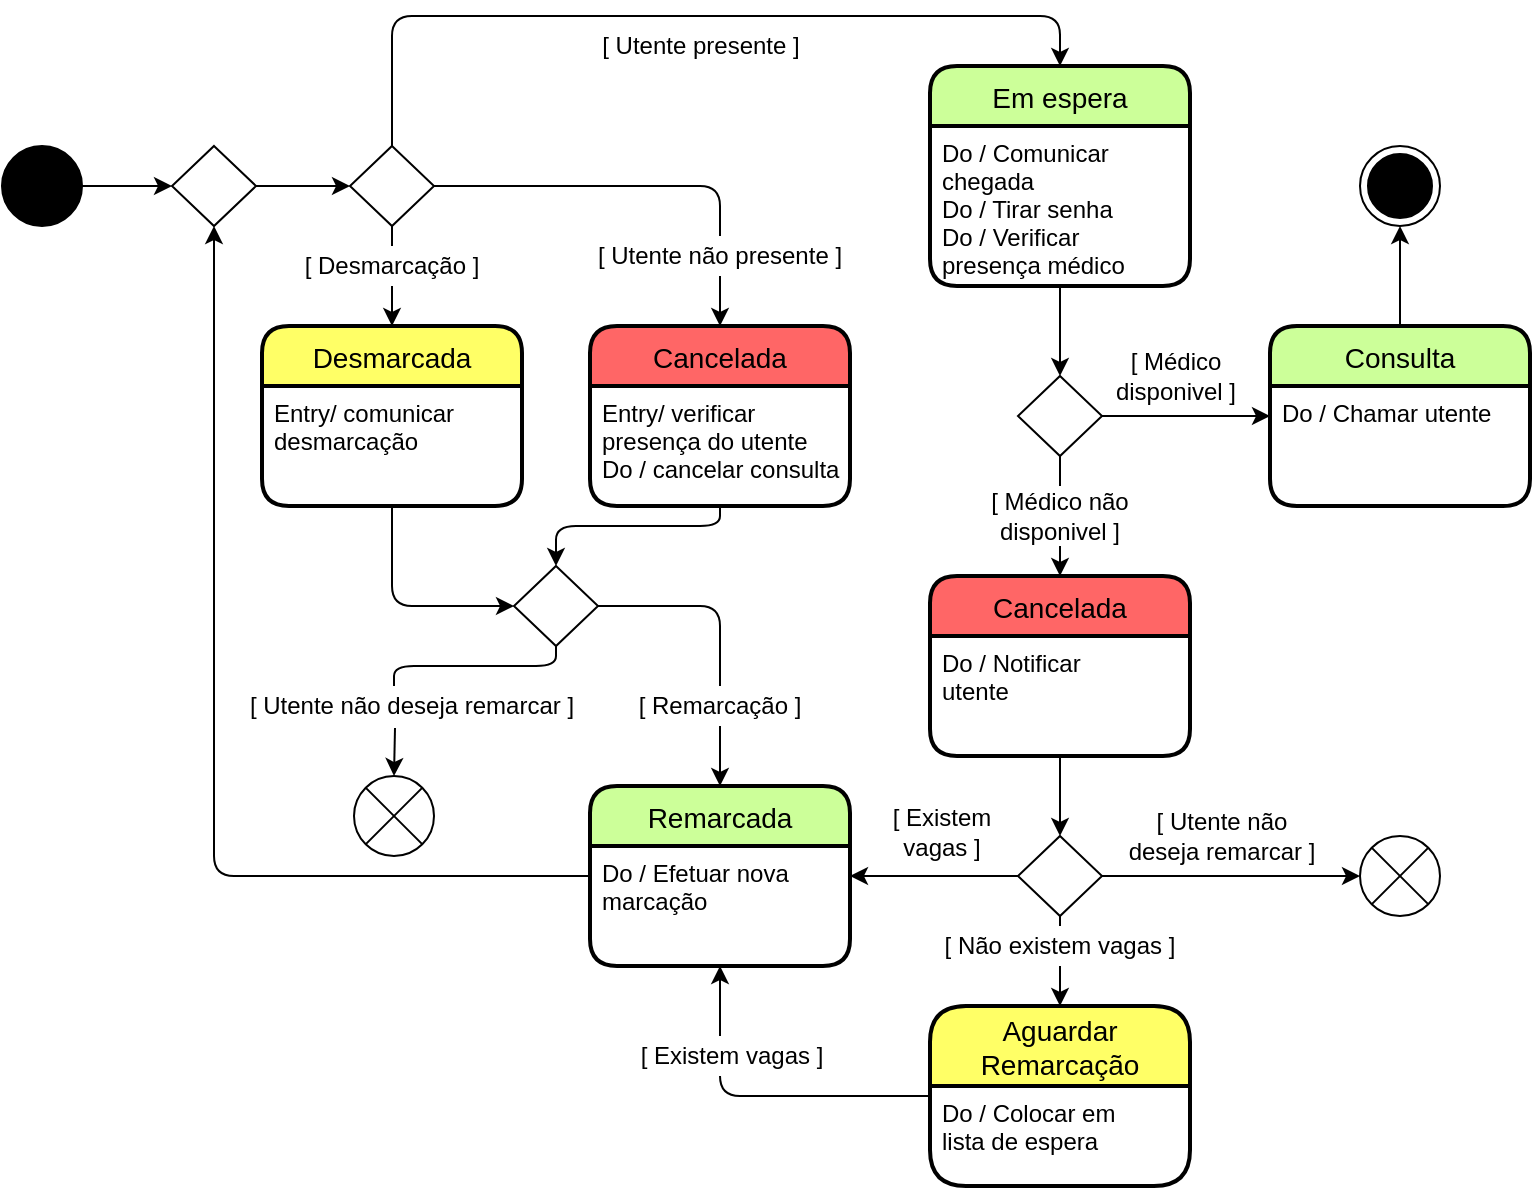 <mxfile version="14.2.7" type="device"><diagram id="Ac5FXcsnPz4qXQdK9cmS" name="Page-1"><mxGraphModel dx="1157" dy="567" grid="1" gridSize="5" guides="1" tooltips="1" connect="1" arrows="1" fold="1" page="1" pageScale="1" pageWidth="827" pageHeight="1169" math="0" shadow="0"><root><mxCell id="0"/><mxCell id="1" parent="0"/><mxCell id="HH-dWc5caqv4K4BfwZUG-1" value="" style="ellipse;whiteSpace=wrap;html=1;aspect=fixed;fillColor=#000000;" parent="1" vertex="1"><mxGeometry x="10" y="100" width="40" height="40" as="geometry"/></mxCell><mxCell id="HH-dWc5caqv4K4BfwZUG-7" value="[ Utente presente ]" style="text;html=1;strokeColor=none;align=center;verticalAlign=middle;whiteSpace=wrap;rounded=0;fillColor=#ffffff;" parent="1" vertex="1"><mxGeometry x="304" y="40" width="111" height="20" as="geometry"/></mxCell><mxCell id="HH-dWc5caqv4K4BfwZUG-8" value="Cancelada" style="swimlane;childLayout=stackLayout;horizontal=1;startSize=30;horizontalStack=0;rounded=1;fontSize=14;fontStyle=0;strokeWidth=2;resizeParent=0;resizeLast=1;shadow=0;dashed=0;align=center;fillColor=#FF6666;" parent="1" vertex="1"><mxGeometry x="304" y="190" width="130" height="90" as="geometry"><mxRectangle x="260" y="75" width="120" height="30" as="alternateBounds"/></mxGeometry></mxCell><mxCell id="HH-dWc5caqv4K4BfwZUG-9" value="Entry/ verificar &#10;presença do utente&#10;Do / cancelar consulta" style="align=left;strokeColor=none;fillColor=none;spacingLeft=4;fontSize=12;verticalAlign=top;resizable=0;rotatable=0;part=1;" parent="HH-dWc5caqv4K4BfwZUG-8" vertex="1"><mxGeometry y="30" width="130" height="60" as="geometry"/></mxCell><mxCell id="GgvLqXi-rM3bx7HQ9y4y-6" style="edgeStyle=orthogonalEdgeStyle;rounded=0;orthogonalLoop=1;jettySize=auto;html=1;" edge="1" parent="1" source="GgvLqXi-rM3bx7HQ9y4y-2" target="GgvLqXi-rM3bx7HQ9y4y-4"><mxGeometry relative="1" as="geometry"/></mxCell><mxCell id="GgvLqXi-rM3bx7HQ9y4y-2" value="" style="rhombus;whiteSpace=wrap;html=1;strokeColor=#000000;fillColor=#FFFFFF;" vertex="1" parent="1"><mxGeometry x="184" y="100" width="42" height="40" as="geometry"/></mxCell><mxCell id="GgvLqXi-rM3bx7HQ9y4y-3" style="edgeStyle=orthogonalEdgeStyle;rounded=0;orthogonalLoop=1;jettySize=auto;html=1;entryX=0;entryY=0.5;entryDx=0;entryDy=0;" edge="1" parent="1" source="GgvLqXi-rM3bx7HQ9y4y-53" target="GgvLqXi-rM3bx7HQ9y4y-2"><mxGeometry relative="1" as="geometry"><mxPoint x="100" y="120" as="sourcePoint"/><mxPoint x="404" y="120" as="targetPoint"/></mxGeometry></mxCell><mxCell id="GgvLqXi-rM3bx7HQ9y4y-4" value="Desmarcada" style="swimlane;childLayout=stackLayout;horizontal=1;startSize=30;horizontalStack=0;rounded=1;fontSize=14;fontStyle=0;strokeWidth=2;resizeParent=0;resizeLast=1;shadow=0;dashed=0;align=center;fillColor=#FFFF66;" vertex="1" parent="1"><mxGeometry x="140" y="190" width="130" height="90" as="geometry"><mxRectangle x="260" y="75" width="120" height="30" as="alternateBounds"/></mxGeometry></mxCell><mxCell id="GgvLqXi-rM3bx7HQ9y4y-5" value="Entry/ comunicar&#10;desmarcação" style="align=left;strokeColor=none;fillColor=none;spacingLeft=4;fontSize=12;verticalAlign=top;resizable=0;rotatable=0;part=1;" vertex="1" parent="GgvLqXi-rM3bx7HQ9y4y-4"><mxGeometry y="30" width="130" height="60" as="geometry"/></mxCell><mxCell id="GgvLqXi-rM3bx7HQ9y4y-7" value="[ Desmarcação ]" style="text;html=1;strokeColor=none;align=center;verticalAlign=middle;whiteSpace=wrap;rounded=0;fillColor=#ffffff;" vertex="1" parent="1"><mxGeometry x="155" y="150" width="100" height="20" as="geometry"/></mxCell><mxCell id="GgvLqXi-rM3bx7HQ9y4y-91" style="edgeStyle=orthogonalEdgeStyle;rounded=0;orthogonalLoop=1;jettySize=auto;html=1;entryX=0.5;entryY=0;entryDx=0;entryDy=0;endArrow=classic;endFill=1;" edge="1" parent="1" source="GgvLqXi-rM3bx7HQ9y4y-8" target="HH-dWc5caqv4K4BfwZUG-8"><mxGeometry relative="1" as="geometry"/></mxCell><mxCell id="GgvLqXi-rM3bx7HQ9y4y-8" value="[ Utente não presente ]" style="text;html=1;strokeColor=none;align=center;verticalAlign=middle;whiteSpace=wrap;rounded=0;fillColor=#ffffff;" vertex="1" parent="1"><mxGeometry x="306" y="145" width="126" height="20" as="geometry"/></mxCell><mxCell id="GgvLqXi-rM3bx7HQ9y4y-9" value="" style="rhombus;whiteSpace=wrap;html=1;strokeColor=#000000;fillColor=#FFFFFF;" vertex="1" parent="1"><mxGeometry x="266" y="310" width="42" height="40" as="geometry"/></mxCell><mxCell id="GgvLqXi-rM3bx7HQ9y4y-12" value="Remarcada" style="swimlane;childLayout=stackLayout;horizontal=1;startSize=30;horizontalStack=0;rounded=1;fontSize=14;fontStyle=0;strokeWidth=2;resizeParent=0;resizeLast=1;shadow=0;dashed=0;align=center;fillColor=#CCFF99;" vertex="1" parent="1"><mxGeometry x="304" y="420" width="130" height="90" as="geometry"><mxRectangle x="260" y="75" width="120" height="30" as="alternateBounds"/></mxGeometry></mxCell><mxCell id="GgvLqXi-rM3bx7HQ9y4y-13" value="Do / Efetuar nova&#10;marcação" style="align=left;strokeColor=none;fillColor=none;spacingLeft=4;fontSize=12;verticalAlign=top;resizable=0;rotatable=0;part=1;" vertex="1" parent="GgvLqXi-rM3bx7HQ9y4y-12"><mxGeometry y="30" width="130" height="60" as="geometry"/></mxCell><mxCell id="GgvLqXi-rM3bx7HQ9y4y-18" value="Em espera" style="swimlane;childLayout=stackLayout;horizontal=1;startSize=30;horizontalStack=0;rounded=1;fontSize=14;fontStyle=0;strokeWidth=2;resizeParent=0;resizeLast=1;shadow=0;dashed=0;align=center;fillColor=#CCFF99;" vertex="1" parent="1"><mxGeometry x="474" y="60" width="130" height="110" as="geometry"><mxRectangle x="260" y="75" width="120" height="30" as="alternateBounds"/></mxGeometry></mxCell><mxCell id="GgvLqXi-rM3bx7HQ9y4y-19" value="Do / Comunicar &#10;chegada&#10;Do / Tirar senha&#10;Do / Verificar &#10;presença médico" style="align=left;strokeColor=none;fillColor=none;spacingLeft=4;fontSize=12;verticalAlign=top;resizable=0;rotatable=0;part=1;" vertex="1" parent="GgvLqXi-rM3bx7HQ9y4y-18"><mxGeometry y="30" width="130" height="80" as="geometry"/></mxCell><mxCell id="GgvLqXi-rM3bx7HQ9y4y-29" style="edgeStyle=orthogonalEdgeStyle;rounded=0;orthogonalLoop=1;jettySize=auto;html=1;entryX=0;entryY=0.25;entryDx=0;entryDy=0;" edge="1" parent="1" source="GgvLqXi-rM3bx7HQ9y4y-23" target="GgvLqXi-rM3bx7HQ9y4y-28"><mxGeometry relative="1" as="geometry"/></mxCell><mxCell id="GgvLqXi-rM3bx7HQ9y4y-33" style="edgeStyle=orthogonalEdgeStyle;rounded=0;orthogonalLoop=1;jettySize=auto;html=1;entryX=0.5;entryY=0;entryDx=0;entryDy=0;" edge="1" parent="1" source="GgvLqXi-rM3bx7HQ9y4y-23" target="GgvLqXi-rM3bx7HQ9y4y-31"><mxGeometry relative="1" as="geometry"/></mxCell><mxCell id="GgvLqXi-rM3bx7HQ9y4y-23" value="" style="rhombus;whiteSpace=wrap;html=1;strokeColor=#000000;fillColor=#FFFFFF;" vertex="1" parent="1"><mxGeometry x="518" y="215" width="42" height="40" as="geometry"/></mxCell><mxCell id="GgvLqXi-rM3bx7HQ9y4y-26" style="edgeStyle=orthogonalEdgeStyle;rounded=0;orthogonalLoop=1;jettySize=auto;html=1;entryX=0.5;entryY=0;entryDx=0;entryDy=0;" edge="1" parent="1" source="GgvLqXi-rM3bx7HQ9y4y-19" target="GgvLqXi-rM3bx7HQ9y4y-23"><mxGeometry relative="1" as="geometry"/></mxCell><mxCell id="GgvLqXi-rM3bx7HQ9y4y-40" style="edgeStyle=orthogonalEdgeStyle;rounded=0;orthogonalLoop=1;jettySize=auto;html=1;" edge="1" parent="1" source="GgvLqXi-rM3bx7HQ9y4y-27" target="GgvLqXi-rM3bx7HQ9y4y-39"><mxGeometry relative="1" as="geometry"/></mxCell><mxCell id="GgvLqXi-rM3bx7HQ9y4y-27" value="Consulta" style="swimlane;childLayout=stackLayout;horizontal=1;startSize=30;horizontalStack=0;rounded=1;fontSize=14;fontStyle=0;strokeWidth=2;resizeParent=0;resizeLast=1;shadow=0;dashed=0;align=center;fillColor=#CCFF99;" vertex="1" parent="1"><mxGeometry x="644" y="190" width="130" height="90" as="geometry"><mxRectangle x="260" y="75" width="120" height="30" as="alternateBounds"/></mxGeometry></mxCell><mxCell id="GgvLqXi-rM3bx7HQ9y4y-28" value="Do / Chamar utente" style="align=left;strokeColor=none;fillColor=none;spacingLeft=4;fontSize=12;verticalAlign=top;resizable=0;rotatable=0;part=1;" vertex="1" parent="GgvLqXi-rM3bx7HQ9y4y-27"><mxGeometry y="30" width="130" height="60" as="geometry"/></mxCell><mxCell id="GgvLqXi-rM3bx7HQ9y4y-30" value="[ Médico disponivel ]" style="text;html=1;strokeColor=none;align=center;verticalAlign=middle;whiteSpace=wrap;rounded=0;fillColor=#ffffff;" vertex="1" parent="1"><mxGeometry x="564" y="200" width="66" height="30" as="geometry"/></mxCell><mxCell id="GgvLqXi-rM3bx7HQ9y4y-31" value="Cancelada" style="swimlane;childLayout=stackLayout;horizontal=1;startSize=30;horizontalStack=0;rounded=1;fontSize=14;fontStyle=0;strokeWidth=2;resizeParent=0;resizeLast=1;shadow=0;dashed=0;align=center;fillColor=#FF6666;" vertex="1" parent="1"><mxGeometry x="474" y="315" width="130" height="90" as="geometry"><mxRectangle x="260" y="75" width="120" height="30" as="alternateBounds"/></mxGeometry></mxCell><mxCell id="GgvLqXi-rM3bx7HQ9y4y-32" value="Do / Notificar&#10;utente" style="align=left;strokeColor=none;fillColor=none;spacingLeft=4;fontSize=12;verticalAlign=top;resizable=0;rotatable=0;part=1;" vertex="1" parent="GgvLqXi-rM3bx7HQ9y4y-31"><mxGeometry y="30" width="130" height="60" as="geometry"/></mxCell><mxCell id="GgvLqXi-rM3bx7HQ9y4y-36" value="[ Médico não disponivel ]" style="text;html=1;strokeColor=none;align=center;verticalAlign=middle;whiteSpace=wrap;rounded=0;fillColor=#ffffff;" vertex="1" parent="1"><mxGeometry x="491" y="270" width="96" height="30" as="geometry"/></mxCell><mxCell id="GgvLqXi-rM3bx7HQ9y4y-38" value="[ Existem &lt;br&gt;vagas ]" style="text;html=1;strokeColor=none;align=center;verticalAlign=middle;whiteSpace=wrap;rounded=0;fillColor=#ffffff;" vertex="1" parent="1"><mxGeometry x="450" y="425" width="60" height="35" as="geometry"/></mxCell><mxCell id="GgvLqXi-rM3bx7HQ9y4y-39" value="" style="ellipse;html=1;shape=endState;fillColor=#000000;" vertex="1" parent="1"><mxGeometry x="689" y="100" width="40" height="40" as="geometry"/></mxCell><mxCell id="GgvLqXi-rM3bx7HQ9y4y-41" value="Aguardar &#10;Remarcação" style="swimlane;childLayout=stackLayout;horizontal=1;startSize=40;horizontalStack=0;rounded=1;fontSize=14;fontStyle=0;strokeWidth=2;resizeParent=0;resizeLast=1;shadow=0;dashed=0;align=center;fillColor=#FFFF66;" vertex="1" parent="1"><mxGeometry x="474" y="530" width="130" height="90" as="geometry"><mxRectangle x="260" y="75" width="120" height="30" as="alternateBounds"/></mxGeometry></mxCell><mxCell id="GgvLqXi-rM3bx7HQ9y4y-42" value="Do / Colocar em&#10;lista de espera" style="align=left;strokeColor=none;fillColor=none;spacingLeft=4;fontSize=12;verticalAlign=top;resizable=0;rotatable=0;part=1;" vertex="1" parent="GgvLqXi-rM3bx7HQ9y4y-41"><mxGeometry y="40" width="130" height="50" as="geometry"/></mxCell><mxCell id="GgvLqXi-rM3bx7HQ9y4y-43" style="edgeStyle=orthogonalEdgeStyle;rounded=0;orthogonalLoop=1;jettySize=auto;html=1;entryX=0.5;entryY=0;entryDx=0;entryDy=0;" edge="1" parent="1" source="GgvLqXi-rM3bx7HQ9y4y-59" target="GgvLqXi-rM3bx7HQ9y4y-41"><mxGeometry relative="1" as="geometry"/></mxCell><mxCell id="GgvLqXi-rM3bx7HQ9y4y-44" value="[ Não existem vagas ]" style="text;html=1;strokeColor=none;align=center;verticalAlign=middle;whiteSpace=wrap;rounded=0;fillColor=#ffffff;" vertex="1" parent="1"><mxGeometry x="477" y="490" width="124" height="20" as="geometry"/></mxCell><mxCell id="GgvLqXi-rM3bx7HQ9y4y-49" value="" style="endArrow=classic;html=1;entryX=0.5;entryY=1;entryDx=0;entryDy=0;exitX=0;exitY=0.5;exitDx=0;exitDy=0;" edge="1" parent="1" source="GgvLqXi-rM3bx7HQ9y4y-41" target="GgvLqXi-rM3bx7HQ9y4y-13"><mxGeometry width="50" height="50" relative="1" as="geometry"><mxPoint x="460" y="600" as="sourcePoint"/><mxPoint x="510" y="550" as="targetPoint"/><Array as="points"><mxPoint x="369" y="575"/></Array></mxGeometry></mxCell><mxCell id="GgvLqXi-rM3bx7HQ9y4y-50" value="[ Existem vagas ]" style="text;html=1;strokeColor=none;align=center;verticalAlign=middle;whiteSpace=wrap;rounded=0;fillColor=#ffffff;" vertex="1" parent="1"><mxGeometry x="324" y="545" width="102" height="20" as="geometry"/></mxCell><mxCell id="GgvLqXi-rM3bx7HQ9y4y-51" value="" style="shape=sumEllipse;perimeter=ellipsePerimeter;whiteSpace=wrap;html=1;backgroundOutline=1;strokeColor=#000000;fillColor=#FFFFFF;" vertex="1" parent="1"><mxGeometry x="689" y="445" width="40" height="40" as="geometry"/></mxCell><mxCell id="GgvLqXi-rM3bx7HQ9y4y-53" value="" style="rhombus;whiteSpace=wrap;html=1;strokeColor=#000000;fillColor=#FFFFFF;" vertex="1" parent="1"><mxGeometry x="95" y="100" width="42" height="40" as="geometry"/></mxCell><mxCell id="GgvLqXi-rM3bx7HQ9y4y-54" style="edgeStyle=orthogonalEdgeStyle;rounded=0;orthogonalLoop=1;jettySize=auto;html=1;entryX=0;entryY=0.5;entryDx=0;entryDy=0;" edge="1" parent="1" source="HH-dWc5caqv4K4BfwZUG-1" target="GgvLqXi-rM3bx7HQ9y4y-53"><mxGeometry relative="1" as="geometry"><mxPoint x="50" y="120" as="sourcePoint"/><mxPoint x="184" y="120" as="targetPoint"/></mxGeometry></mxCell><mxCell id="GgvLqXi-rM3bx7HQ9y4y-55" value="" style="endArrow=classic;html=1;exitX=0;exitY=0.5;exitDx=0;exitDy=0;entryX=0.5;entryY=1;entryDx=0;entryDy=0;" edge="1" parent="1" source="GgvLqXi-rM3bx7HQ9y4y-12" target="GgvLqXi-rM3bx7HQ9y4y-53"><mxGeometry width="50" height="50" relative="1" as="geometry"><mxPoint x="150" y="300" as="sourcePoint"/><mxPoint x="200" y="250" as="targetPoint"/><Array as="points"><mxPoint x="116" y="465"/></Array></mxGeometry></mxCell><mxCell id="GgvLqXi-rM3bx7HQ9y4y-56" value="[ Utente não &lt;br&gt;deseja remarcar ]" style="text;html=1;strokeColor=none;align=center;verticalAlign=middle;whiteSpace=wrap;rounded=0;fillColor=#ffffff;" vertex="1" parent="1"><mxGeometry x="570" y="430" width="100" height="30" as="geometry"/></mxCell><mxCell id="GgvLqXi-rM3bx7HQ9y4y-61" style="edgeStyle=orthogonalEdgeStyle;rounded=0;orthogonalLoop=1;jettySize=auto;html=1;entryX=0;entryY=0.5;entryDx=0;entryDy=0;" edge="1" parent="1" source="GgvLqXi-rM3bx7HQ9y4y-59" target="GgvLqXi-rM3bx7HQ9y4y-51"><mxGeometry relative="1" as="geometry"/></mxCell><mxCell id="GgvLqXi-rM3bx7HQ9y4y-62" style="edgeStyle=orthogonalEdgeStyle;rounded=0;orthogonalLoop=1;jettySize=auto;html=1;entryX=1;entryY=0.25;entryDx=0;entryDy=0;" edge="1" parent="1" source="GgvLqXi-rM3bx7HQ9y4y-59" target="GgvLqXi-rM3bx7HQ9y4y-13"><mxGeometry relative="1" as="geometry"/></mxCell><mxCell id="GgvLqXi-rM3bx7HQ9y4y-59" value="" style="rhombus;whiteSpace=wrap;html=1;strokeColor=#000000;fillColor=#FFFFFF;" vertex="1" parent="1"><mxGeometry x="518" y="445" width="42" height="40" as="geometry"/></mxCell><mxCell id="GgvLqXi-rM3bx7HQ9y4y-60" style="edgeStyle=orthogonalEdgeStyle;rounded=0;orthogonalLoop=1;jettySize=auto;html=1;entryX=0.5;entryY=0;entryDx=0;entryDy=0;" edge="1" parent="1" source="GgvLqXi-rM3bx7HQ9y4y-32" target="GgvLqXi-rM3bx7HQ9y4y-59"><mxGeometry relative="1" as="geometry"><mxPoint x="539" y="430" as="sourcePoint"/><mxPoint x="539" y="580" as="targetPoint"/></mxGeometry></mxCell><mxCell id="GgvLqXi-rM3bx7HQ9y4y-64" value="" style="shape=sumEllipse;perimeter=ellipsePerimeter;whiteSpace=wrap;html=1;backgroundOutline=1;strokeColor=#000000;fillColor=#FFFFFF;" vertex="1" parent="1"><mxGeometry x="186" y="415" width="40" height="40" as="geometry"/></mxCell><mxCell id="GgvLqXi-rM3bx7HQ9y4y-72" value="[ Utente não deseja remarcar ]" style="text;html=1;strokeColor=none;align=center;verticalAlign=middle;whiteSpace=wrap;rounded=0;fillColor=#ffffff;" vertex="1" parent="1"><mxGeometry x="130" y="370" width="170" height="20" as="geometry"/></mxCell><mxCell id="GgvLqXi-rM3bx7HQ9y4y-79" style="edgeStyle=orthogonalEdgeStyle;rounded=0;orthogonalLoop=1;jettySize=auto;html=1;entryX=0.5;entryY=0;entryDx=0;entryDy=0;endArrow=classic;endFill=1;" edge="1" parent="1" source="GgvLqXi-rM3bx7HQ9y4y-73" target="GgvLqXi-rM3bx7HQ9y4y-12"><mxGeometry relative="1" as="geometry"/></mxCell><mxCell id="GgvLqXi-rM3bx7HQ9y4y-73" value="[ Remarcação ]" style="text;html=1;strokeColor=none;align=center;verticalAlign=middle;whiteSpace=wrap;rounded=0;fillColor=#ffffff;" vertex="1" parent="1"><mxGeometry x="319" y="370" width="100" height="20" as="geometry"/></mxCell><mxCell id="GgvLqXi-rM3bx7HQ9y4y-74" value="" style="endArrow=classic;html=1;exitX=0.5;exitY=1;exitDx=0;exitDy=0;entryX=0;entryY=0.5;entryDx=0;entryDy=0;" edge="1" parent="1" source="GgvLqXi-rM3bx7HQ9y4y-5" target="GgvLqXi-rM3bx7HQ9y4y-9"><mxGeometry width="50" height="50" relative="1" as="geometry"><mxPoint x="370" y="340" as="sourcePoint"/><mxPoint x="420" y="290" as="targetPoint"/><Array as="points"><mxPoint x="205" y="330"/></Array></mxGeometry></mxCell><mxCell id="GgvLqXi-rM3bx7HQ9y4y-75" value="" style="endArrow=classic;html=1;exitX=0.5;exitY=1;exitDx=0;exitDy=0;entryX=0.5;entryY=0;entryDx=0;entryDy=0;" edge="1" parent="1" source="HH-dWc5caqv4K4BfwZUG-9" target="GgvLqXi-rM3bx7HQ9y4y-9"><mxGeometry width="50" height="50" relative="1" as="geometry"><mxPoint x="370" y="340" as="sourcePoint"/><mxPoint x="420" y="290" as="targetPoint"/><Array as="points"><mxPoint x="369" y="290"/><mxPoint x="287" y="290"/></Array></mxGeometry></mxCell><mxCell id="GgvLqXi-rM3bx7HQ9y4y-76" value="" style="endArrow=none;html=1;exitX=1;exitY=0.5;exitDx=0;exitDy=0;endFill=0;entryX=0.5;entryY=0;entryDx=0;entryDy=0;" edge="1" parent="1" source="GgvLqXi-rM3bx7HQ9y4y-9" target="GgvLqXi-rM3bx7HQ9y4y-73"><mxGeometry width="50" height="50" relative="1" as="geometry"><mxPoint x="370" y="440" as="sourcePoint"/><mxPoint x="369" y="365" as="targetPoint"/><Array as="points"><mxPoint x="369" y="330"/></Array></mxGeometry></mxCell><mxCell id="GgvLqXi-rM3bx7HQ9y4y-77" value="" style="endArrow=none;html=1;exitX=0.5;exitY=1;exitDx=0;exitDy=0;endFill=0;" edge="1" parent="1" source="GgvLqXi-rM3bx7HQ9y4y-9"><mxGeometry width="50" height="50" relative="1" as="geometry"><mxPoint x="370" y="440" as="sourcePoint"/><mxPoint x="206" y="370" as="targetPoint"/><Array as="points"><mxPoint x="287" y="360"/><mxPoint x="206" y="360"/></Array></mxGeometry></mxCell><mxCell id="GgvLqXi-rM3bx7HQ9y4y-85" value="" style="endArrow=classic;html=1;exitX=0.45;exitY=1.05;exitDx=0;exitDy=0;exitPerimeter=0;entryX=0.5;entryY=0;entryDx=0;entryDy=0;" edge="1" parent="1" source="GgvLqXi-rM3bx7HQ9y4y-72" target="GgvLqXi-rM3bx7HQ9y4y-64"><mxGeometry width="50" height="50" relative="1" as="geometry"><mxPoint x="265" y="455" as="sourcePoint"/><mxPoint x="315" y="405" as="targetPoint"/></mxGeometry></mxCell><mxCell id="GgvLqXi-rM3bx7HQ9y4y-86" value="" style="endArrow=classic;html=1;exitX=0.5;exitY=0;exitDx=0;exitDy=0;entryX=0.5;entryY=0;entryDx=0;entryDy=0;" edge="1" parent="1" source="GgvLqXi-rM3bx7HQ9y4y-2" target="GgvLqXi-rM3bx7HQ9y4y-18"><mxGeometry width="50" height="50" relative="1" as="geometry"><mxPoint x="380" y="175" as="sourcePoint"/><mxPoint x="430" y="125" as="targetPoint"/><Array as="points"><mxPoint x="205" y="35"/><mxPoint x="539" y="35"/></Array></mxGeometry></mxCell><mxCell id="GgvLqXi-rM3bx7HQ9y4y-89" value="" style="endArrow=none;html=1;exitX=1;exitY=0.5;exitDx=0;exitDy=0;entryX=0.5;entryY=0;entryDx=0;entryDy=0;endFill=0;" edge="1" parent="1" source="GgvLqXi-rM3bx7HQ9y4y-2" target="GgvLqXi-rM3bx7HQ9y4y-8"><mxGeometry width="50" height="50" relative="1" as="geometry"><mxPoint x="380" y="305" as="sourcePoint"/><mxPoint x="430" y="255" as="targetPoint"/><Array as="points"><mxPoint x="369" y="120"/></Array></mxGeometry></mxCell></root></mxGraphModel></diagram></mxfile>